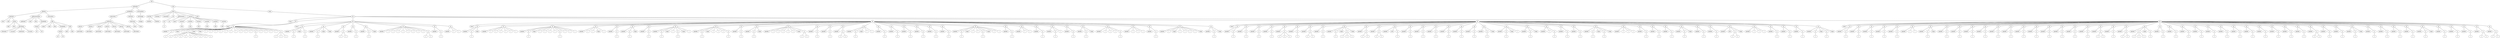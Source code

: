 graph Tree {
	"t0" [label = "TEI"];
	"t1" [label = "teiHeader"];
	"t2" [label = "fileDesc"];
	"t3" [label = "titleStmt"];
	"t4" [label = "title"];
	"t5" [label = "title"];
	"t6" [label = "author"];
	"t7" [label = "idno"];
	"t8" [label = "idno"];
	"t9" [label = "persName"];
	"t10" [label = "forename"];
	"t11" [label = "surname"];
	"t12" [label = "nameLink"];
	"t13" [label = "surname"];
	"t14" [label = "publicationStmt"];
	"t15" [label = "publisher"];
	"t16" [label = "idno"];
	"t17" [label = "idno"];
	"t18" [label = "availability"];
	"t19" [label = "licence"];
	"t20" [label = "ab"];
	"t21" [label = "ref"];
	"t22" [label = "sourceDesc"];
	"t23" [label = "bibl"];
	"t24" [label = "name"];
	"t25" [label = "idno"];
	"t26" [label = "idno"];
	"t27" [label = "availability"];
	"t28" [label = "licence"];
	"t29" [label = "ab"];
	"t30" [label = "ref"];
	"t31" [label = "bibl"];
	"t32" [label = "date"];
	"t33" [label = "idno"];
	"t34" [label = "profileDesc"];
	"t35" [label = "particDesc"];
	"t36" [label = "listPerson"];
	"t37" [label = "person"];
	"t38" [label = "persName"];
	"t39" [label = "person"];
	"t40" [label = "persName"];
	"t41" [label = "person"];
	"t42" [label = "persName"];
	"t43" [label = "person"];
	"t44" [label = "persName"];
	"t45" [label = "person"];
	"t46" [label = "persName"];
	"t47" [label = "person"];
	"t48" [label = "persName"];
	"t49" [label = "person"];
	"t50" [label = "persName"];
	"t51" [label = "textClass"];
	"t52" [label = "keywords"];
	"t53" [label = "term"];
	"t54" [label = "term"];
	"t55" [label = "revisionDesc"];
	"t56" [label = "listChange"];
	"t57" [label = "change"];
	"t58" [label = "text"];
	"t59" [label = "front"];
	"t60" [label = "docTitle"];
	"t61" [label = "titlePart"];
	"t62" [label = "titlePart"];
	"t63" [label = "docDate"];
	"t64" [label = "docAuthor"];
	"t65" [label = "div"];
	"t66" [label = "div"];
	"t67" [label = "p"];
	"t68" [label = "performance"];
	"t69" [label = "ab"];
	"t70" [label = "castList"];
	"t71" [label = "head"];
	"t72" [label = "castItem"];
	"t73" [label = "role"];
	"t74" [label = "castItem"];
	"t75" [label = "role"];
	"t76" [label = "castItem"];
	"t77" [label = "role"];
	"t78" [label = "castItem"];
	"t79" [label = "role"];
	"t80" [label = "castItem"];
	"t81" [label = "role"];
	"t82" [label = "castItem"];
	"t83" [label = "role"];
	"t84" [label = "note"];
	"t85" [label = "body"];
	"t86" [label = "div"];
	"t87" [label = "head"];
	"t88" [label = "div"];
	"t89" [label = "head"];
	"t90" [label = "sp"];
	"t91" [label = "speaker"];
	"t92" [label = "p"];
	"t93" [label = "s"];
	"t94" [label = "stage"];
	"t95" [label = "l"];
	"t96" [label = "p"];
	"t97" [label = "s"];
	"t98" [label = "s"];
	"t99" [label = "s"];
	"t100" [label = "s"];
	"t101" [label = "s"];
	"t102" [label = "s"];
	"t103" [label = "s"];
	"t104" [label = "s"];
	"t105" [label = "s"];
	"t106" [label = "stage"];
	"t107" [label = "stage"];
	"t108" [label = "l"];
	"t109" [label = "l"];
	"t110" [label = "l"];
	"t111" [label = "l"];
	"t112" [label = "l"];
	"t113" [label = "l"];
	"t114" [label = "l"];
	"t115" [label = "l"];
	"t116" [label = "l"];
	"t117" [label = "l"];
	"t118" [label = "p"];
	"t119" [label = "s"];
	"t120" [label = "l"];
	"t121" [label = "l"];
	"t122" [label = "l"];
	"t123" [label = "l"];
	"t124" [label = "p"];
	"t125" [label = "s"];
	"t126" [label = "s"];
	"t127" [label = "s"];
	"t128" [label = "div"];
	"t129" [label = "head"];
	"t130" [label = "sp"];
	"t131" [label = "speaker"];
	"t132" [label = "p"];
	"t133" [label = "s"];
	"t134" [label = "stage"];
	"t135" [label = "p"];
	"t136" [label = "s"];
	"t137" [label = "sp"];
	"t138" [label = "speaker"];
	"t139" [label = "p"];
	"t140" [label = "s"];
	"t141" [label = "stage"];
	"t142" [label = "stage"];
	"t143" [label = "sp"];
	"t144" [label = "speaker"];
	"t145" [label = "p"];
	"t146" [label = "s"];
	"t147" [label = "s"];
	"t148" [label = "sp"];
	"t149" [label = "speaker"];
	"t150" [label = "p"];
	"t151" [label = "s"];
	"t152" [label = "sp"];
	"t153" [label = "speaker"];
	"t154" [label = "p"];
	"t155" [label = "s"];
	"t156" [label = "stage"];
	"t157" [label = "sp"];
	"t158" [label = "speaker"];
	"t159" [label = "l"];
	"t160" [label = "l"];
	"t161" [label = "l"];
	"t162" [label = "l"];
	"t163" [label = "l"];
	"t164" [label = "l"];
	"t165" [label = "l"];
	"t166" [label = "l"];
	"t167" [label = "p"];
	"t168" [label = "s"];
	"t169" [label = "s"];
	"t170" [label = "sp"];
	"t171" [label = "speaker"];
	"t172" [label = "p"];
	"t173" [label = "s"];
	"t174" [label = "sp"];
	"t175" [label = "speaker"];
	"t176" [label = "l"];
	"t177" [label = "l"];
	"t178" [label = "div"];
	"t179" [label = "head"];
	"t180" [label = "sp"];
	"t181" [label = "speaker"];
	"t182" [label = "p"];
	"t183" [label = "s"];
	"t184" [label = "stage"];
	"t185" [label = "sp"];
	"t186" [label = "speaker"];
	"t187" [label = "l"];
	"t188" [label = "l"];
	"t189" [label = "l"];
	"t190" [label = "l"];
	"t191" [label = "l"];
	"t192" [label = "l"];
	"t193" [label = "sp"];
	"t194" [label = "speaker"];
	"t195" [label = "p"];
	"t196" [label = "s"];
	"t197" [label = "stage"];
	"t198" [label = "l"];
	"t199" [label = "l"];
	"t200" [label = "l"];
	"t201" [label = "l"];
	"t202" [label = "p"];
	"t203" [label = "s"];
	"t204" [label = "l"];
	"t205" [label = "l"];
	"t206" [label = "l"];
	"t207" [label = "sp"];
	"t208" [label = "speaker"];
	"t209" [label = "l"];
	"t210" [label = "l"];
	"t211" [label = "stage"];
	"t212" [label = "l"];
	"t213" [label = "sp"];
	"t214" [label = "speaker"];
	"t215" [label = "p"];
	"t216" [label = "s"];
	"t217" [label = "sp"];
	"t218" [label = "speaker"];
	"t219" [label = "p"];
	"t220" [label = "s"];
	"t221" [label = "stage"];
	"t222" [label = "sp"];
	"t223" [label = "speaker"];
	"t224" [label = "p"];
	"t225" [label = "s"];
	"t226" [label = "sp"];
	"t227" [label = "speaker"];
	"t228" [label = "p"];
	"t229" [label = "s"];
	"t230" [label = "stage"];
	"t231" [label = "l"];
	"t232" [label = "p"];
	"t233" [label = "s"];
	"t234" [label = "stage"];
	"t235" [label = "l"];
	"t236" [label = "sp"];
	"t237" [label = "speaker"];
	"t238" [label = "p"];
	"t239" [label = "s"];
	"t240" [label = "stage"];
	"t241" [label = "l"];
	"t242" [label = "l"];
	"t243" [label = "l"];
	"t244" [label = "p"];
	"t245" [label = "s"];
	"t246" [label = "sp"];
	"t247" [label = "speaker"];
	"t248" [label = "p"];
	"t249" [label = "s"];
	"t250" [label = "sp"];
	"t251" [label = "speaker"];
	"t252" [label = "p"];
	"t253" [label = "s"];
	"t254" [label = "stage"];
	"t255" [label = "sp"];
	"t256" [label = "speaker"];
	"t257" [label = "l"];
	"t258" [label = "l"];
	"t259" [label = "l"];
	"t260" [label = "l"];
	"t261" [label = "l"];
	"t262" [label = "stage"];
	"t263" [label = "p"];
	"t264" [label = "s"];
	"t265" [label = "s"];
	"t266" [label = "sp"];
	"t267" [label = "speaker"];
	"t268" [label = "p"];
	"t269" [label = "s"];
	"t270" [label = "sp"];
	"t271" [label = "speaker"];
	"t272" [label = "p"];
	"t273" [label = "s"];
	"t274" [label = "sp"];
	"t275" [label = "speaker"];
	"t276" [label = "p"];
	"t277" [label = "s"];
	"t278" [label = "s"];
	"t279" [label = "sp"];
	"t280" [label = "speaker"];
	"t281" [label = "p"];
	"t282" [label = "s"];
	"t283" [label = "stage"];
	"t284" [label = "l"];
	"t285" [label = "l"];
	"t286" [label = "sp"];
	"t287" [label = "speaker"];
	"t288" [label = "p"];
	"t289" [label = "s"];
	"t290" [label = "sp"];
	"t291" [label = "speaker"];
	"t292" [label = "p"];
	"t293" [label = "s"];
	"t294" [label = "sp"];
	"t295" [label = "speaker"];
	"t296" [label = "p"];
	"t297" [label = "s"];
	"t298" [label = "sp"];
	"t299" [label = "speaker"];
	"t300" [label = "p"];
	"t301" [label = "s"];
	"t302" [label = "sp"];
	"t303" [label = "speaker"];
	"t304" [label = "p"];
	"t305" [label = "s"];
	"t306" [label = "sp"];
	"t307" [label = "speaker"];
	"t308" [label = "p"];
	"t309" [label = "s"];
	"t310" [label = "sp"];
	"t311" [label = "speaker"];
	"t312" [label = "p"];
	"t313" [label = "s"];
	"t314" [label = "stage"];
	"t315" [label = "l"];
	"t316" [label = "l"];
	"t317" [label = "p"];
	"t318" [label = "s"];
	"t319" [label = "stage"];
	"t320" [label = "l"];
	"t321" [label = "l"];
	"t322" [label = "sp"];
	"t323" [label = "speaker"];
	"t324" [label = "p"];
	"t325" [label = "s"];
	"t326" [label = "sp"];
	"t327" [label = "speaker"];
	"t328" [label = "l"];
	"t329" [label = "l"];
	"t330" [label = "sp"];
	"t331" [label = "speaker"];
	"t332" [label = "p"];
	"t333" [label = "s"];
	"t334" [label = "sp"];
	"t335" [label = "speaker"];
	"t336" [label = "p"];
	"t337" [label = "s"];
	"t338" [label = "l"];
	"t339" [label = "sp"];
	"t340" [label = "speaker"];
	"t341" [label = "p"];
	"t342" [label = "s"];
	"t343" [label = "sp"];
	"t344" [label = "speaker"];
	"t345" [label = "p"];
	"t346" [label = "s"];
	"t347" [label = "stage"];
	"t348" [label = "sp"];
	"t349" [label = "speaker"];
	"t350" [label = "l"];
	"t351" [label = "l"];
	"t352" [label = "l"];
	"t353" [label = "p"];
	"t354" [label = "s"];
	"t355" [label = "sp"];
	"t356" [label = "speaker"];
	"t357" [label = "l"];
	"t358" [label = "l"];
	"t359" [label = "l"];
	"t360" [label = "sp"];
	"t361" [label = "speaker"];
	"t362" [label = "p"];
	"t363" [label = "s"];
	"t364" [label = "sp"];
	"t365" [label = "speaker"];
	"t366" [label = "l"];
	"t367" [label = "stage"];
	"t368" [label = "l"];
	"t369" [label = "l"];
	"t370" [label = "l"];
	"t371" [label = "l"];
	"t372" [label = "stage"];
	"t373" [label = "sp"];
	"t374" [label = "speaker"];
	"t375" [label = "p"];
	"t376" [label = "s"];
	"t377" [label = "stage"];
	"t378" [label = "div"];
	"t379" [label = "head"];
	"t380" [label = "sp"];
	"t381" [label = "speaker"];
	"t382" [label = "p"];
	"t383" [label = "s"];
	"t384" [label = "sp"];
	"t385" [label = "speaker"];
	"t386" [label = "p"];
	"t387" [label = "s"];
	"t388" [label = "sp"];
	"t389" [label = "speaker"];
	"t390" [label = "p"];
	"t391" [label = "s"];
	"t392" [label = "sp"];
	"t393" [label = "speaker"];
	"t394" [label = "p"];
	"t395" [label = "s"];
	"t396" [label = "sp"];
	"t397" [label = "speaker"];
	"t398" [label = "p"];
	"t399" [label = "s"];
	"t400" [label = "s"];
	"t401" [label = "s"];
	"t402" [label = "sp"];
	"t403" [label = "speaker"];
	"t404" [label = "p"];
	"t405" [label = "s"];
	"t406" [label = "sp"];
	"t407" [label = "speaker"];
	"t408" [label = "p"];
	"t409" [label = "s"];
	"t410" [label = "s"];
	"t411" [label = "sp"];
	"t412" [label = "speaker"];
	"t413" [label = "p"];
	"t414" [label = "s"];
	"t415" [label = "sp"];
	"t416" [label = "speaker"];
	"t417" [label = "p"];
	"t418" [label = "s"];
	"t419" [label = "stage"];
	"t420" [label = "p"];
	"t421" [label = "s"];
	"t422" [label = "s"];
	"t423" [label = "s"];
	"t424" [label = "stage"];
	"t425" [label = "sp"];
	"t426" [label = "speaker"];
	"t427" [label = "p"];
	"t428" [label = "s"];
	"t429" [label = "s"];
	"t430" [label = "sp"];
	"t431" [label = "speaker"];
	"t432" [label = "p"];
	"t433" [label = "s"];
	"t434" [label = "s"];
	"t435" [label = "sp"];
	"t436" [label = "speaker"];
	"t437" [label = "note"];
	"t438" [label = "p"];
	"t439" [label = "s"];
	"t440" [label = "sp"];
	"t441" [label = "speaker"];
	"t442" [label = "p"];
	"t443" [label = "s"];
	"t444" [label = "sp"];
	"t445" [label = "speaker"];
	"t446" [label = "p"];
	"t447" [label = "s"];
	"t448" [label = "sp"];
	"t449" [label = "speaker"];
	"t450" [label = "p"];
	"t451" [label = "s"];
	"t452" [label = "sp"];
	"t453" [label = "speaker"];
	"t454" [label = "p"];
	"t455" [label = "s"];
	"t456" [label = "sp"];
	"t457" [label = "speaker"];
	"t458" [label = "p"];
	"t459" [label = "s"];
	"t460" [label = "sp"];
	"t461" [label = "speaker"];
	"t462" [label = "p"];
	"t463" [label = "s"];
	"t464" [label = "sp"];
	"t465" [label = "speaker"];
	"t466" [label = "p"];
	"t467" [label = "s"];
	"t468" [label = "stage"];
	"t469" [label = "sp"];
	"t470" [label = "speaker"];
	"t471" [label = "p"];
	"t472" [label = "s"];
	"t473" [label = "stage"];
	"t474" [label = "l"];
	"t475" [label = "sp"];
	"t476" [label = "speaker"];
	"t477" [label = "p"];
	"t478" [label = "s"];
	"t479" [label = "stage"];
	"t480" [label = "sp"];
	"t481" [label = "speaker"];
	"t482" [label = "l"];
	"t483" [label = "p"];
	"t484" [label = "s"];
	"t485" [label = "sp"];
	"t486" [label = "speaker"];
	"t487" [label = "p"];
	"t488" [label = "s"];
	"t489" [label = "sp"];
	"t490" [label = "speaker"];
	"t491" [label = "p"];
	"t492" [label = "s"];
	"t493" [label = "sp"];
	"t494" [label = "speaker"];
	"t495" [label = "p"];
	"t496" [label = "s"];
	"t497" [label = "stage"];
	"t498" [label = "p"];
	"t499" [label = "s"];
	"t500" [label = "stage"];
	"t501" [label = "sp"];
	"t502" [label = "speaker"];
	"t503" [label = "l"];
	"t504" [label = "l"];
	"t505" [label = "l"];
	"t506" [label = "sp"];
	"t507" [label = "speaker"];
	"t508" [label = "p"];
	"t509" [label = "s"];
	"t510" [label = "sp"];
	"t511" [label = "speaker"];
	"t512" [label = "p"];
	"t513" [label = "s"];
	"t514" [label = "sp"];
	"t515" [label = "speaker"];
	"t516" [label = "p"];
	"t517" [label = "s"];
	"t518" [label = "sp"];
	"t519" [label = "speaker"];
	"t520" [label = "p"];
	"t521" [label = "s"];
	"t522" [label = "stage"];
	"t523" [label = "sp"];
	"t524" [label = "speaker"];
	"t525" [label = "p"];
	"t526" [label = "s"];
	"t527" [label = "sp"];
	"t528" [label = "speaker"];
	"t529" [label = "p"];
	"t530" [label = "s"];
	"t531" [label = "sp"];
	"t532" [label = "speaker"];
	"t533" [label = "note"];
	"t534" [label = "p"];
	"t535" [label = "s"];
	"t536" [label = "s"];
	"t537" [label = "stage"];
	"t538" [label = "sp"];
	"t539" [label = "speaker"];
	"t540" [label = "l"];
	"t541" [label = "l"];
	"t542" [label = "l"];
	"t543" [label = "sp"];
	"t544" [label = "speaker"];
	"t545" [label = "p"];
	"t546" [label = "s"];
	"t547" [label = "sp"];
	"t548" [label = "speaker"];
	"t549" [label = "p"];
	"t550" [label = "s"];
	"t551" [label = "sp"];
	"t552" [label = "speaker"];
	"t553" [label = "p"];
	"t554" [label = "s"];
	"t555" [label = "sp"];
	"t556" [label = "speaker"];
	"t557" [label = "p"];
	"t558" [label = "s"];
	"t559" [label = "stage"];
	"t560" [label = "p"];
	"t561" [label = "s"];
	"t562" [label = "stage"];
	"t563" [label = "div"];
	"t564" [label = "head"];
	"t565" [label = "sp"];
	"t566" [label = "speaker"];
	"t567" [label = "p"];
	"t568" [label = "s"];
	"t569" [label = "sp"];
	"t570" [label = "speaker"];
	"t571" [label = "p"];
	"t572" [label = "s"];
	"t573" [label = "sp"];
	"t574" [label = "speaker"];
	"t575" [label = "p"];
	"t576" [label = "s"];
	"t577" [label = "sp"];
	"t578" [label = "speaker"];
	"t579" [label = "p"];
	"t580" [label = "s"];
	"t581" [label = "sp"];
	"t582" [label = "speaker"];
	"t583" [label = "p"];
	"t584" [label = "s"];
	"t585" [label = "sp"];
	"t586" [label = "speaker"];
	"t587" [label = "l"];
	"t588" [label = "l"];
	"t589" [label = "sp"];
	"t590" [label = "speaker"];
	"t591" [label = "p"];
	"t592" [label = "s"];
	"t593" [label = "stage"];
	"t594" [label = "sp"];
	"t595" [label = "speaker"];
	"t596" [label = "p"];
	"t597" [label = "s"];
	"t598" [label = "sp"];
	"t599" [label = "speaker"];
	"t600" [label = "p"];
	"t601" [label = "s"];
	"t602" [label = "sp"];
	"t603" [label = "speaker"];
	"t604" [label = "p"];
	"t605" [label = "s"];
	"t606" [label = "sp"];
	"t607" [label = "speaker"];
	"t608" [label = "p"];
	"t609" [label = "s"];
	"t610" [label = "sp"];
	"t611" [label = "speaker"];
	"t612" [label = "p"];
	"t613" [label = "s"];
	"t614" [label = "sp"];
	"t615" [label = "speaker"];
	"t616" [label = "p"];
	"t617" [label = "s"];
	"t618" [label = "sp"];
	"t619" [label = "speaker"];
	"t620" [label = "p"];
	"t621" [label = "s"];
	"t622" [label = "sp"];
	"t623" [label = "speaker"];
	"t624" [label = "p"];
	"t625" [label = "s"];
	"t626" [label = "sp"];
	"t627" [label = "speaker"];
	"t628" [label = "p"];
	"t629" [label = "s"];
	"t630" [label = "sp"];
	"t631" [label = "speaker"];
	"t632" [label = "p"];
	"t633" [label = "s"];
	"t634" [label = "sp"];
	"t635" [label = "speaker"];
	"t636" [label = "p"];
	"t637" [label = "s"];
	"t638" [label = "sp"];
	"t639" [label = "speaker"];
	"t640" [label = "p"];
	"t641" [label = "s"];
	"t642" [label = "sp"];
	"t643" [label = "speaker"];
	"t644" [label = "p"];
	"t645" [label = "s"];
	"t646" [label = "s"];
	"t647" [label = "sp"];
	"t648" [label = "speaker"];
	"t649" [label = "p"];
	"t650" [label = "s"];
	"t651" [label = "sp"];
	"t652" [label = "speaker"];
	"t653" [label = "p"];
	"t654" [label = "s"];
	"t655" [label = "s"];
	"t656" [label = "sp"];
	"t657" [label = "speaker"];
	"t658" [label = "p"];
	"t659" [label = "s"];
	"t660" [label = "s"];
	"t661" [label = "s"];
	"t662" [label = "stage"];
	"t663" [label = "p"];
	"t664" [label = "s"];
	"t665" [label = "sp"];
	"t666" [label = "speaker"];
	"t667" [label = "p"];
	"t668" [label = "s"];
	"t669" [label = "sp"];
	"t670" [label = "speaker"];
	"t671" [label = "p"];
	"t672" [label = "s"];
	"t673" [label = "sp"];
	"t674" [label = "speaker"];
	"t675" [label = "p"];
	"t676" [label = "s"];
	"t677" [label = "sp"];
	"t678" [label = "speaker"];
	"t679" [label = "p"];
	"t680" [label = "s"];
	"t681" [label = "sp"];
	"t682" [label = "speaker"];
	"t683" [label = "p"];
	"t684" [label = "s"];
	"t685" [label = "sp"];
	"t686" [label = "speaker"];
	"t687" [label = "p"];
	"t688" [label = "s"];
	"t689" [label = "sp"];
	"t690" [label = "speaker"];
	"t691" [label = "p"];
	"t692" [label = "s"];
	"t693" [label = "sp"];
	"t694" [label = "speaker"];
	"t695" [label = "p"];
	"t696" [label = "s"];
	"t697" [label = "sp"];
	"t698" [label = "speaker"];
	"t699" [label = "p"];
	"t700" [label = "s"];
	"t701" [label = "sp"];
	"t702" [label = "speaker"];
	"t703" [label = "p"];
	"t704" [label = "s"];
	"t705" [label = "sp"];
	"t706" [label = "speaker"];
	"t707" [label = "p"];
	"t708" [label = "s"];
	"t709" [label = "sp"];
	"t710" [label = "speaker"];
	"t711" [label = "p"];
	"t712" [label = "s"];
	"t713" [label = "sp"];
	"t714" [label = "speaker"];
	"t715" [label = "p"];
	"t716" [label = "s"];
	"t717" [label = "s"];
	"t718" [label = "sp"];
	"t719" [label = "speaker"];
	"t720" [label = "p"];
	"t721" [label = "s"];
	"t722" [label = "sp"];
	"t723" [label = "speaker"];
	"t724" [label = "p"];
	"t725" [label = "s"];
	"t726" [label = "sp"];
	"t727" [label = "speaker"];
	"t728" [label = "p"];
	"t729" [label = "s"];
	"t730" [label = "stage"];
	"t731" [label = "sp"];
	"t732" [label = "speaker"];
	"t733" [label = "p"];
	"t734" [label = "s"];
	"t735" [label = "sp"];
	"t736" [label = "speaker"];
	"t737" [label = "p"];
	"t738" [label = "s"];
	"t739" [label = "sp"];
	"t740" [label = "speaker"];
	"t741" [label = "p"];
	"t742" [label = "s"];
	"t743" [label = "sp"];
	"t744" [label = "speaker"];
	"t745" [label = "p"];
	"t746" [label = "s"];
	"t747" [label = "sp"];
	"t748" [label = "speaker"];
	"t749" [label = "p"];
	"t750" [label = "s"];
	"t751" [label = "stage"];
	"t752" [label = "sp"];
	"t753" [label = "speaker"];
	"t754" [label = "p"];
	"t755" [label = "s"];
	"t756" [label = "sp"];
	"t757" [label = "speaker"];
	"t758" [label = "p"];
	"t759" [label = "s"];
	"t760" [label = "sp"];
	"t761" [label = "speaker"];
	"t762" [label = "p"];
	"t763" [label = "s"];
	"t764" [label = "sp"];
	"t765" [label = "speaker"];
	"t766" [label = "p"];
	"t767" [label = "s"];
	"t768" [label = "s"];
	"t769" [label = "sp"];
	"t770" [label = "speaker"];
	"t771" [label = "p"];
	"t772" [label = "s"];
	"t773" [label = "s"];
	"t0" -- "t1";
	"t1" -- "t2";
	"t2" -- "t3";
	"t3" -- "t4";
	"t3" -- "t5";
	"t3" -- "t6";
	"t6" -- "t7";
	"t6" -- "t8";
	"t6" -- "t9";
	"t9" -- "t10";
	"t9" -- "t11";
	"t9" -- "t12";
	"t9" -- "t13";
	"t2" -- "t14";
	"t14" -- "t15";
	"t14" -- "t16";
	"t14" -- "t17";
	"t14" -- "t18";
	"t18" -- "t19";
	"t19" -- "t20";
	"t19" -- "t21";
	"t2" -- "t22";
	"t22" -- "t23";
	"t23" -- "t24";
	"t23" -- "t25";
	"t23" -- "t26";
	"t23" -- "t27";
	"t27" -- "t28";
	"t28" -- "t29";
	"t28" -- "t30";
	"t23" -- "t31";
	"t31" -- "t32";
	"t31" -- "t33";
	"t1" -- "t34";
	"t34" -- "t35";
	"t35" -- "t36";
	"t36" -- "t37";
	"t37" -- "t38";
	"t36" -- "t39";
	"t39" -- "t40";
	"t36" -- "t41";
	"t41" -- "t42";
	"t36" -- "t43";
	"t43" -- "t44";
	"t36" -- "t45";
	"t45" -- "t46";
	"t36" -- "t47";
	"t47" -- "t48";
	"t36" -- "t49";
	"t49" -- "t50";
	"t34" -- "t51";
	"t51" -- "t52";
	"t52" -- "t53";
	"t52" -- "t54";
	"t1" -- "t55";
	"t55" -- "t56";
	"t56" -- "t57";
	"t0" -- "t58";
	"t58" -- "t59";
	"t59" -- "t60";
	"t60" -- "t61";
	"t60" -- "t62";
	"t59" -- "t63";
	"t59" -- "t64";
	"t59" -- "t65";
	"t65" -- "t66";
	"t66" -- "t67";
	"t59" -- "t68";
	"t68" -- "t69";
	"t59" -- "t70";
	"t70" -- "t71";
	"t70" -- "t72";
	"t72" -- "t73";
	"t70" -- "t74";
	"t74" -- "t75";
	"t70" -- "t76";
	"t76" -- "t77";
	"t70" -- "t78";
	"t78" -- "t79";
	"t70" -- "t80";
	"t80" -- "t81";
	"t70" -- "t82";
	"t82" -- "t83";
	"t59" -- "t84";
	"t58" -- "t85";
	"t85" -- "t86";
	"t86" -- "t87";
	"t86" -- "t88";
	"t88" -- "t89";
	"t88" -- "t90";
	"t90" -- "t91";
	"t90" -- "t92";
	"t92" -- "t93";
	"t90" -- "t94";
	"t90" -- "t95";
	"t90" -- "t96";
	"t96" -- "t97";
	"t96" -- "t98";
	"t96" -- "t99";
	"t96" -- "t100";
	"t96" -- "t101";
	"t96" -- "t102";
	"t96" -- "t103";
	"t96" -- "t104";
	"t96" -- "t105";
	"t90" -- "t106";
	"t90" -- "t107";
	"t90" -- "t108";
	"t90" -- "t109";
	"t90" -- "t110";
	"t90" -- "t111";
	"t90" -- "t112";
	"t90" -- "t113";
	"t90" -- "t114";
	"t90" -- "t115";
	"t90" -- "t116";
	"t90" -- "t117";
	"t90" -- "t118";
	"t118" -- "t119";
	"t90" -- "t120";
	"t90" -- "t121";
	"t90" -- "t122";
	"t90" -- "t123";
	"t90" -- "t124";
	"t124" -- "t125";
	"t124" -- "t126";
	"t124" -- "t127";
	"t86" -- "t128";
	"t128" -- "t129";
	"t128" -- "t130";
	"t130" -- "t131";
	"t130" -- "t132";
	"t132" -- "t133";
	"t130" -- "t134";
	"t130" -- "t135";
	"t135" -- "t136";
	"t128" -- "t137";
	"t137" -- "t138";
	"t137" -- "t139";
	"t139" -- "t140";
	"t137" -- "t141";
	"t137" -- "t142";
	"t128" -- "t143";
	"t143" -- "t144";
	"t143" -- "t145";
	"t145" -- "t146";
	"t145" -- "t147";
	"t128" -- "t148";
	"t148" -- "t149";
	"t148" -- "t150";
	"t150" -- "t151";
	"t128" -- "t152";
	"t152" -- "t153";
	"t152" -- "t154";
	"t154" -- "t155";
	"t152" -- "t156";
	"t128" -- "t157";
	"t157" -- "t158";
	"t157" -- "t159";
	"t157" -- "t160";
	"t157" -- "t161";
	"t157" -- "t162";
	"t157" -- "t163";
	"t157" -- "t164";
	"t157" -- "t165";
	"t157" -- "t166";
	"t157" -- "t167";
	"t167" -- "t168";
	"t167" -- "t169";
	"t128" -- "t170";
	"t170" -- "t171";
	"t170" -- "t172";
	"t172" -- "t173";
	"t128" -- "t174";
	"t174" -- "t175";
	"t174" -- "t176";
	"t174" -- "t177";
	"t86" -- "t178";
	"t178" -- "t179";
	"t178" -- "t180";
	"t180" -- "t181";
	"t180" -- "t182";
	"t182" -- "t183";
	"t180" -- "t184";
	"t178" -- "t185";
	"t185" -- "t186";
	"t185" -- "t187";
	"t185" -- "t188";
	"t185" -- "t189";
	"t185" -- "t190";
	"t185" -- "t191";
	"t185" -- "t192";
	"t178" -- "t193";
	"t193" -- "t194";
	"t193" -- "t195";
	"t195" -- "t196";
	"t193" -- "t197";
	"t193" -- "t198";
	"t193" -- "t199";
	"t193" -- "t200";
	"t193" -- "t201";
	"t193" -- "t202";
	"t202" -- "t203";
	"t193" -- "t204";
	"t193" -- "t205";
	"t193" -- "t206";
	"t178" -- "t207";
	"t207" -- "t208";
	"t207" -- "t209";
	"t207" -- "t210";
	"t207" -- "t211";
	"t207" -- "t212";
	"t178" -- "t213";
	"t213" -- "t214";
	"t213" -- "t215";
	"t215" -- "t216";
	"t178" -- "t217";
	"t217" -- "t218";
	"t217" -- "t219";
	"t219" -- "t220";
	"t217" -- "t221";
	"t178" -- "t222";
	"t222" -- "t223";
	"t222" -- "t224";
	"t224" -- "t225";
	"t178" -- "t226";
	"t226" -- "t227";
	"t226" -- "t228";
	"t228" -- "t229";
	"t226" -- "t230";
	"t226" -- "t231";
	"t226" -- "t232";
	"t232" -- "t233";
	"t226" -- "t234";
	"t226" -- "t235";
	"t178" -- "t236";
	"t236" -- "t237";
	"t236" -- "t238";
	"t238" -- "t239";
	"t236" -- "t240";
	"t236" -- "t241";
	"t236" -- "t242";
	"t236" -- "t243";
	"t236" -- "t244";
	"t244" -- "t245";
	"t178" -- "t246";
	"t246" -- "t247";
	"t246" -- "t248";
	"t248" -- "t249";
	"t178" -- "t250";
	"t250" -- "t251";
	"t250" -- "t252";
	"t252" -- "t253";
	"t250" -- "t254";
	"t178" -- "t255";
	"t255" -- "t256";
	"t255" -- "t257";
	"t255" -- "t258";
	"t255" -- "t259";
	"t255" -- "t260";
	"t255" -- "t261";
	"t255" -- "t262";
	"t255" -- "t263";
	"t263" -- "t264";
	"t263" -- "t265";
	"t178" -- "t266";
	"t266" -- "t267";
	"t266" -- "t268";
	"t268" -- "t269";
	"t178" -- "t270";
	"t270" -- "t271";
	"t270" -- "t272";
	"t272" -- "t273";
	"t178" -- "t274";
	"t274" -- "t275";
	"t274" -- "t276";
	"t276" -- "t277";
	"t276" -- "t278";
	"t178" -- "t279";
	"t279" -- "t280";
	"t279" -- "t281";
	"t281" -- "t282";
	"t279" -- "t283";
	"t279" -- "t284";
	"t279" -- "t285";
	"t178" -- "t286";
	"t286" -- "t287";
	"t286" -- "t288";
	"t288" -- "t289";
	"t178" -- "t290";
	"t290" -- "t291";
	"t290" -- "t292";
	"t292" -- "t293";
	"t178" -- "t294";
	"t294" -- "t295";
	"t294" -- "t296";
	"t296" -- "t297";
	"t178" -- "t298";
	"t298" -- "t299";
	"t298" -- "t300";
	"t300" -- "t301";
	"t178" -- "t302";
	"t302" -- "t303";
	"t302" -- "t304";
	"t304" -- "t305";
	"t178" -- "t306";
	"t306" -- "t307";
	"t306" -- "t308";
	"t308" -- "t309";
	"t178" -- "t310";
	"t310" -- "t311";
	"t310" -- "t312";
	"t312" -- "t313";
	"t310" -- "t314";
	"t310" -- "t315";
	"t310" -- "t316";
	"t310" -- "t317";
	"t317" -- "t318";
	"t310" -- "t319";
	"t310" -- "t320";
	"t310" -- "t321";
	"t178" -- "t322";
	"t322" -- "t323";
	"t322" -- "t324";
	"t324" -- "t325";
	"t178" -- "t326";
	"t326" -- "t327";
	"t326" -- "t328";
	"t326" -- "t329";
	"t178" -- "t330";
	"t330" -- "t331";
	"t330" -- "t332";
	"t332" -- "t333";
	"t178" -- "t334";
	"t334" -- "t335";
	"t334" -- "t336";
	"t336" -- "t337";
	"t334" -- "t338";
	"t178" -- "t339";
	"t339" -- "t340";
	"t339" -- "t341";
	"t341" -- "t342";
	"t178" -- "t343";
	"t343" -- "t344";
	"t343" -- "t345";
	"t345" -- "t346";
	"t343" -- "t347";
	"t178" -- "t348";
	"t348" -- "t349";
	"t348" -- "t350";
	"t348" -- "t351";
	"t348" -- "t352";
	"t348" -- "t353";
	"t353" -- "t354";
	"t178" -- "t355";
	"t355" -- "t356";
	"t355" -- "t357";
	"t355" -- "t358";
	"t355" -- "t359";
	"t178" -- "t360";
	"t360" -- "t361";
	"t360" -- "t362";
	"t362" -- "t363";
	"t178" -- "t364";
	"t364" -- "t365";
	"t364" -- "t366";
	"t364" -- "t367";
	"t364" -- "t368";
	"t364" -- "t369";
	"t364" -- "t370";
	"t364" -- "t371";
	"t364" -- "t372";
	"t178" -- "t373";
	"t373" -- "t374";
	"t373" -- "t375";
	"t375" -- "t376";
	"t373" -- "t377";
	"t86" -- "t378";
	"t378" -- "t379";
	"t378" -- "t380";
	"t380" -- "t381";
	"t380" -- "t382";
	"t382" -- "t383";
	"t378" -- "t384";
	"t384" -- "t385";
	"t384" -- "t386";
	"t386" -- "t387";
	"t378" -- "t388";
	"t388" -- "t389";
	"t388" -- "t390";
	"t390" -- "t391";
	"t378" -- "t392";
	"t392" -- "t393";
	"t392" -- "t394";
	"t394" -- "t395";
	"t378" -- "t396";
	"t396" -- "t397";
	"t396" -- "t398";
	"t398" -- "t399";
	"t398" -- "t400";
	"t398" -- "t401";
	"t378" -- "t402";
	"t402" -- "t403";
	"t402" -- "t404";
	"t404" -- "t405";
	"t378" -- "t406";
	"t406" -- "t407";
	"t406" -- "t408";
	"t408" -- "t409";
	"t408" -- "t410";
	"t378" -- "t411";
	"t411" -- "t412";
	"t411" -- "t413";
	"t413" -- "t414";
	"t378" -- "t415";
	"t415" -- "t416";
	"t415" -- "t417";
	"t417" -- "t418";
	"t415" -- "t419";
	"t415" -- "t420";
	"t420" -- "t421";
	"t420" -- "t422";
	"t420" -- "t423";
	"t415" -- "t424";
	"t378" -- "t425";
	"t425" -- "t426";
	"t425" -- "t427";
	"t427" -- "t428";
	"t427" -- "t429";
	"t378" -- "t430";
	"t430" -- "t431";
	"t430" -- "t432";
	"t432" -- "t433";
	"t432" -- "t434";
	"t378" -- "t435";
	"t435" -- "t436";
	"t435" -- "t437";
	"t435" -- "t438";
	"t438" -- "t439";
	"t378" -- "t440";
	"t440" -- "t441";
	"t440" -- "t442";
	"t442" -- "t443";
	"t378" -- "t444";
	"t444" -- "t445";
	"t444" -- "t446";
	"t446" -- "t447";
	"t378" -- "t448";
	"t448" -- "t449";
	"t448" -- "t450";
	"t450" -- "t451";
	"t378" -- "t452";
	"t452" -- "t453";
	"t452" -- "t454";
	"t454" -- "t455";
	"t378" -- "t456";
	"t456" -- "t457";
	"t456" -- "t458";
	"t458" -- "t459";
	"t378" -- "t460";
	"t460" -- "t461";
	"t460" -- "t462";
	"t462" -- "t463";
	"t378" -- "t464";
	"t464" -- "t465";
	"t464" -- "t466";
	"t466" -- "t467";
	"t464" -- "t468";
	"t378" -- "t469";
	"t469" -- "t470";
	"t469" -- "t471";
	"t471" -- "t472";
	"t469" -- "t473";
	"t469" -- "t474";
	"t378" -- "t475";
	"t475" -- "t476";
	"t475" -- "t477";
	"t477" -- "t478";
	"t475" -- "t479";
	"t378" -- "t480";
	"t480" -- "t481";
	"t480" -- "t482";
	"t480" -- "t483";
	"t483" -- "t484";
	"t378" -- "t485";
	"t485" -- "t486";
	"t485" -- "t487";
	"t487" -- "t488";
	"t378" -- "t489";
	"t489" -- "t490";
	"t489" -- "t491";
	"t491" -- "t492";
	"t378" -- "t493";
	"t493" -- "t494";
	"t493" -- "t495";
	"t495" -- "t496";
	"t493" -- "t497";
	"t493" -- "t498";
	"t498" -- "t499";
	"t493" -- "t500";
	"t378" -- "t501";
	"t501" -- "t502";
	"t501" -- "t503";
	"t501" -- "t504";
	"t501" -- "t505";
	"t378" -- "t506";
	"t506" -- "t507";
	"t506" -- "t508";
	"t508" -- "t509";
	"t378" -- "t510";
	"t510" -- "t511";
	"t510" -- "t512";
	"t512" -- "t513";
	"t378" -- "t514";
	"t514" -- "t515";
	"t514" -- "t516";
	"t516" -- "t517";
	"t378" -- "t518";
	"t518" -- "t519";
	"t518" -- "t520";
	"t520" -- "t521";
	"t518" -- "t522";
	"t378" -- "t523";
	"t523" -- "t524";
	"t523" -- "t525";
	"t525" -- "t526";
	"t378" -- "t527";
	"t527" -- "t528";
	"t527" -- "t529";
	"t529" -- "t530";
	"t378" -- "t531";
	"t531" -- "t532";
	"t531" -- "t533";
	"t531" -- "t534";
	"t534" -- "t535";
	"t534" -- "t536";
	"t531" -- "t537";
	"t378" -- "t538";
	"t538" -- "t539";
	"t538" -- "t540";
	"t538" -- "t541";
	"t538" -- "t542";
	"t378" -- "t543";
	"t543" -- "t544";
	"t543" -- "t545";
	"t545" -- "t546";
	"t378" -- "t547";
	"t547" -- "t548";
	"t547" -- "t549";
	"t549" -- "t550";
	"t378" -- "t551";
	"t551" -- "t552";
	"t551" -- "t553";
	"t553" -- "t554";
	"t378" -- "t555";
	"t555" -- "t556";
	"t555" -- "t557";
	"t557" -- "t558";
	"t555" -- "t559";
	"t555" -- "t560";
	"t560" -- "t561";
	"t555" -- "t562";
	"t86" -- "t563";
	"t563" -- "t564";
	"t563" -- "t565";
	"t565" -- "t566";
	"t565" -- "t567";
	"t567" -- "t568";
	"t563" -- "t569";
	"t569" -- "t570";
	"t569" -- "t571";
	"t571" -- "t572";
	"t563" -- "t573";
	"t573" -- "t574";
	"t573" -- "t575";
	"t575" -- "t576";
	"t563" -- "t577";
	"t577" -- "t578";
	"t577" -- "t579";
	"t579" -- "t580";
	"t563" -- "t581";
	"t581" -- "t582";
	"t581" -- "t583";
	"t583" -- "t584";
	"t563" -- "t585";
	"t585" -- "t586";
	"t585" -- "t587";
	"t585" -- "t588";
	"t563" -- "t589";
	"t589" -- "t590";
	"t589" -- "t591";
	"t591" -- "t592";
	"t589" -- "t593";
	"t563" -- "t594";
	"t594" -- "t595";
	"t594" -- "t596";
	"t596" -- "t597";
	"t563" -- "t598";
	"t598" -- "t599";
	"t598" -- "t600";
	"t600" -- "t601";
	"t563" -- "t602";
	"t602" -- "t603";
	"t602" -- "t604";
	"t604" -- "t605";
	"t563" -- "t606";
	"t606" -- "t607";
	"t606" -- "t608";
	"t608" -- "t609";
	"t563" -- "t610";
	"t610" -- "t611";
	"t610" -- "t612";
	"t612" -- "t613";
	"t563" -- "t614";
	"t614" -- "t615";
	"t614" -- "t616";
	"t616" -- "t617";
	"t563" -- "t618";
	"t618" -- "t619";
	"t618" -- "t620";
	"t620" -- "t621";
	"t563" -- "t622";
	"t622" -- "t623";
	"t622" -- "t624";
	"t624" -- "t625";
	"t563" -- "t626";
	"t626" -- "t627";
	"t626" -- "t628";
	"t628" -- "t629";
	"t563" -- "t630";
	"t630" -- "t631";
	"t630" -- "t632";
	"t632" -- "t633";
	"t563" -- "t634";
	"t634" -- "t635";
	"t634" -- "t636";
	"t636" -- "t637";
	"t563" -- "t638";
	"t638" -- "t639";
	"t638" -- "t640";
	"t640" -- "t641";
	"t563" -- "t642";
	"t642" -- "t643";
	"t642" -- "t644";
	"t644" -- "t645";
	"t644" -- "t646";
	"t563" -- "t647";
	"t647" -- "t648";
	"t647" -- "t649";
	"t649" -- "t650";
	"t563" -- "t651";
	"t651" -- "t652";
	"t651" -- "t653";
	"t653" -- "t654";
	"t653" -- "t655";
	"t563" -- "t656";
	"t656" -- "t657";
	"t656" -- "t658";
	"t658" -- "t659";
	"t658" -- "t660";
	"t658" -- "t661";
	"t656" -- "t662";
	"t656" -- "t663";
	"t663" -- "t664";
	"t563" -- "t665";
	"t665" -- "t666";
	"t665" -- "t667";
	"t667" -- "t668";
	"t563" -- "t669";
	"t669" -- "t670";
	"t669" -- "t671";
	"t671" -- "t672";
	"t563" -- "t673";
	"t673" -- "t674";
	"t673" -- "t675";
	"t675" -- "t676";
	"t563" -- "t677";
	"t677" -- "t678";
	"t677" -- "t679";
	"t679" -- "t680";
	"t563" -- "t681";
	"t681" -- "t682";
	"t681" -- "t683";
	"t683" -- "t684";
	"t563" -- "t685";
	"t685" -- "t686";
	"t685" -- "t687";
	"t687" -- "t688";
	"t563" -- "t689";
	"t689" -- "t690";
	"t689" -- "t691";
	"t691" -- "t692";
	"t563" -- "t693";
	"t693" -- "t694";
	"t693" -- "t695";
	"t695" -- "t696";
	"t563" -- "t697";
	"t697" -- "t698";
	"t697" -- "t699";
	"t699" -- "t700";
	"t563" -- "t701";
	"t701" -- "t702";
	"t701" -- "t703";
	"t703" -- "t704";
	"t563" -- "t705";
	"t705" -- "t706";
	"t705" -- "t707";
	"t707" -- "t708";
	"t563" -- "t709";
	"t709" -- "t710";
	"t709" -- "t711";
	"t711" -- "t712";
	"t563" -- "t713";
	"t713" -- "t714";
	"t713" -- "t715";
	"t715" -- "t716";
	"t715" -- "t717";
	"t563" -- "t718";
	"t718" -- "t719";
	"t718" -- "t720";
	"t720" -- "t721";
	"t563" -- "t722";
	"t722" -- "t723";
	"t722" -- "t724";
	"t724" -- "t725";
	"t563" -- "t726";
	"t726" -- "t727";
	"t726" -- "t728";
	"t728" -- "t729";
	"t726" -- "t730";
	"t563" -- "t731";
	"t731" -- "t732";
	"t731" -- "t733";
	"t733" -- "t734";
	"t563" -- "t735";
	"t735" -- "t736";
	"t735" -- "t737";
	"t737" -- "t738";
	"t563" -- "t739";
	"t739" -- "t740";
	"t739" -- "t741";
	"t741" -- "t742";
	"t563" -- "t743";
	"t743" -- "t744";
	"t743" -- "t745";
	"t745" -- "t746";
	"t563" -- "t747";
	"t747" -- "t748";
	"t747" -- "t749";
	"t749" -- "t750";
	"t747" -- "t751";
	"t563" -- "t752";
	"t752" -- "t753";
	"t752" -- "t754";
	"t754" -- "t755";
	"t563" -- "t756";
	"t756" -- "t757";
	"t756" -- "t758";
	"t758" -- "t759";
	"t563" -- "t760";
	"t760" -- "t761";
	"t760" -- "t762";
	"t762" -- "t763";
	"t563" -- "t764";
	"t764" -- "t765";
	"t764" -- "t766";
	"t766" -- "t767";
	"t766" -- "t768";
	"t563" -- "t769";
	"t769" -- "t770";
	"t769" -- "t771";
	"t771" -- "t772";
	"t771" -- "t773";
}
